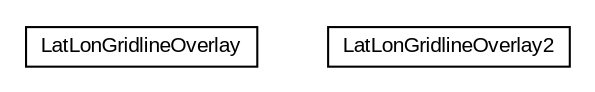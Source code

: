 #!/usr/local/bin/dot
#
# Class diagram 
# Generated by UMLGraph version R5_6-24-gf6e263 (http://www.umlgraph.org/)
#

digraph G {
	edge [fontname="arial",fontsize=10,labelfontname="arial",labelfontsize=10];
	node [fontname="arial",fontsize=10,shape=plaintext];
	nodesep=0.25;
	ranksep=0.5;
	// org.osmdroid.views.overlay.gridlines.LatLonGridlineOverlay
	c28194 [label=<<table title="org.osmdroid.views.overlay.gridlines.LatLonGridlineOverlay" border="0" cellborder="1" cellspacing="0" cellpadding="2" port="p" href="./LatLonGridlineOverlay.html">
		<tr><td><table border="0" cellspacing="0" cellpadding="1">
<tr><td align="center" balign="center"> LatLonGridlineOverlay </td></tr>
		</table></td></tr>
		</table>>, URL="./LatLonGridlineOverlay.html", fontname="arial", fontcolor="black", fontsize=10.0];
	// org.osmdroid.views.overlay.gridlines.LatLonGridlineOverlay2
	c28195 [label=<<table title="org.osmdroid.views.overlay.gridlines.LatLonGridlineOverlay2" border="0" cellborder="1" cellspacing="0" cellpadding="2" port="p" href="./LatLonGridlineOverlay2.html">
		<tr><td><table border="0" cellspacing="0" cellpadding="1">
<tr><td align="center" balign="center"> LatLonGridlineOverlay2 </td></tr>
		</table></td></tr>
		</table>>, URL="./LatLonGridlineOverlay2.html", fontname="arial", fontcolor="black", fontsize=10.0];
}

